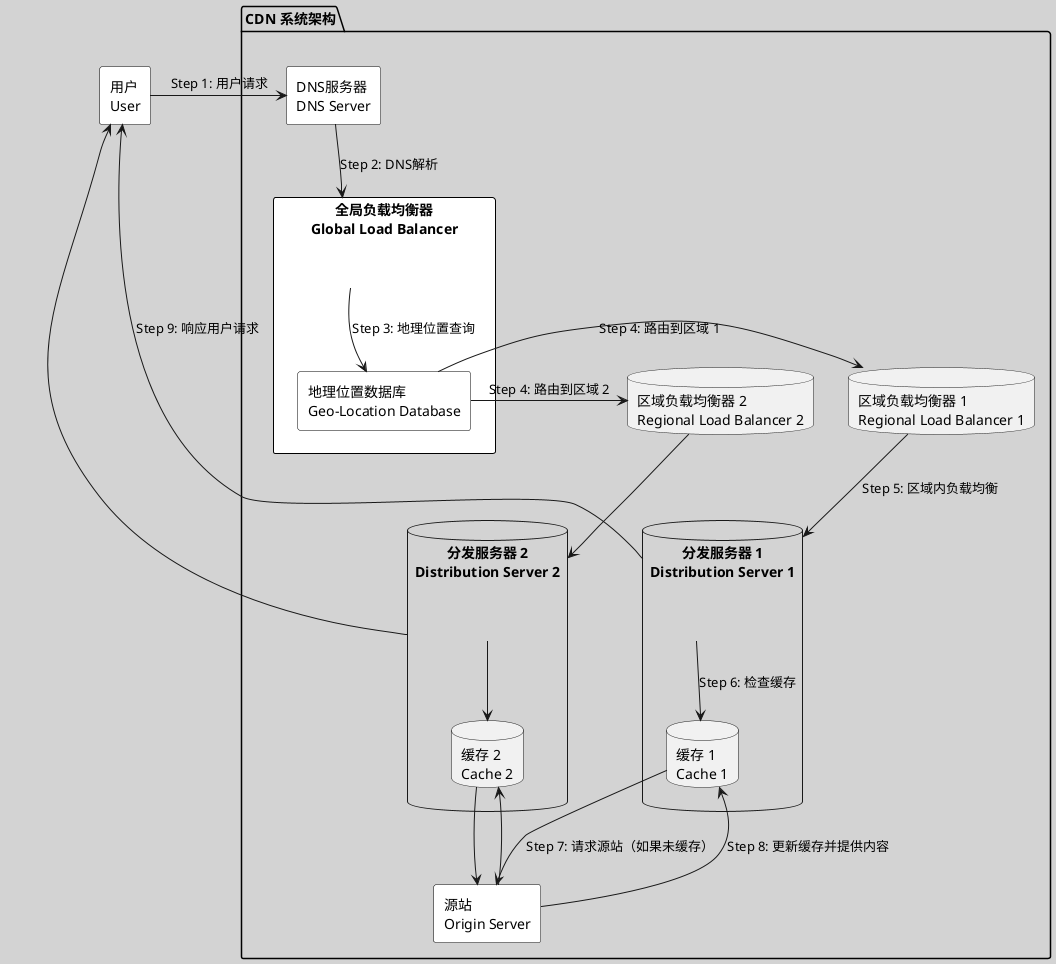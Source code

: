@startuml
skinparam backgroundColor #D3D3D3
skinparam rectangle {
  BackgroundColor White
  BorderColor Black
  Shadowing false
}

package "CDN 系统架构" {
    RECTANGLE "源站\nOrigin Server" as Origin
    
    RECTANGLE "全局负载均衡器\nGlobal Load Balancer" as GLB {
        RECTANGLE "地理位置数据库\nGeo-Location Database" as GeoDB
    }
    
    DATABASE "区域负载均衡器 1\nRegional Load Balancer 1" as RLB1
    DATABASE "区域负载均衡器 2\nRegional Load Balancer 2" as RLB2
    
    DATABASE "分发服务器 1\nDistribution Server 1" as DS1 {
        DATABASE "缓存 1\nCache 1" as Cache1
    }
    
    DATABASE "分发服务器 2\nDistribution Server 2" as DS2 {
        DATABASE "缓存 2\nCache 2" as Cache2
    }

    RECTANGLE "DNS服务器\nDNS Server" as DNSServer

    DNSServer -down-> GLB : "Step 2: DNS解析"
    GLB -down-> GeoDB : "Step 3: 地理位置查询"
    GeoDB -left-> RLB1 : "Step 4: 路由到区域 1"
    GeoDB -right-> RLB2 : "Step 4: 路由到区域 2"
    RLB1 -down-> DS1 : "Step 5: 区域内负载均衡"
    RLB2 -down-> DS2
    DS1 -down-> Cache1 : "Step 6: 检查缓存"
    DS2 -down-> Cache2
    Cache1 -down-> Origin : "Step 7: 请求源站（如果未缓存）"
    Cache2 -down-> Origin
    Origin -up-> Cache1 : "Step 8: 更新缓存并提供内容"
    Origin -up-> Cache2
}

RECTANGLE "用户\nUser" as User
User -right-> DNSServer : "Step 1: 用户请求"
DS1 -up-> User : "Step 9: 响应用户请求"
DS2 -up-> User

@enduml
